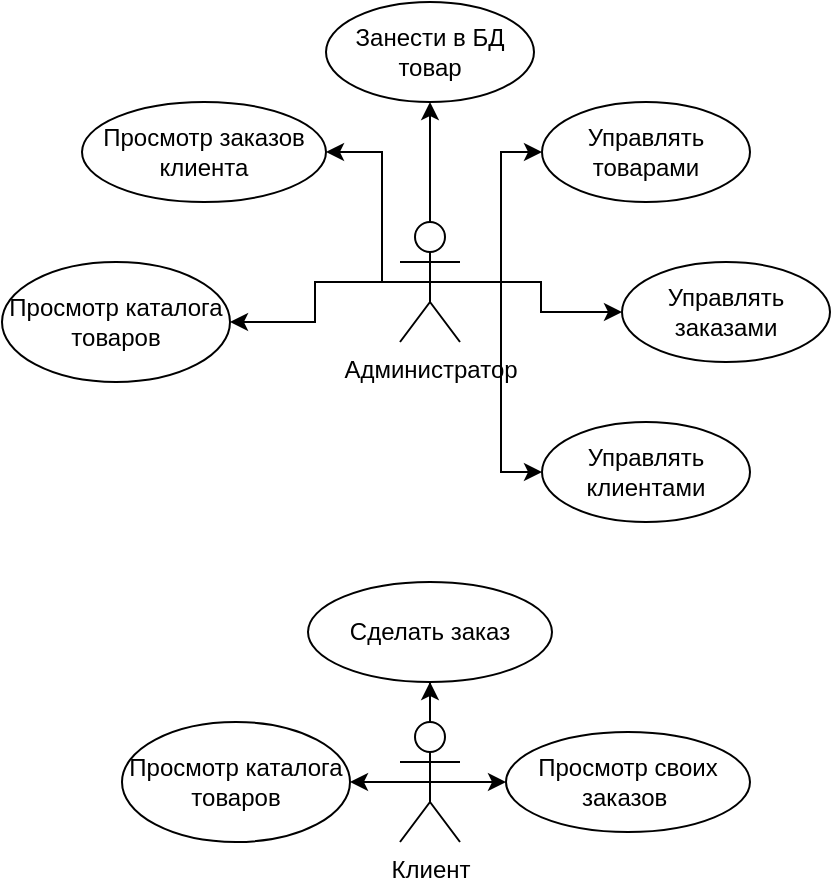 <mxfile version="26.1.1">
  <diagram name="Страница — 1" id="qzByXj-zJfU8EogYbYb1">
    <mxGraphModel dx="1434" dy="791" grid="1" gridSize="10" guides="1" tooltips="1" connect="1" arrows="1" fold="1" page="1" pageScale="1" pageWidth="827" pageHeight="1169" math="0" shadow="0">
      <root>
        <mxCell id="0" />
        <mxCell id="1" parent="0" />
        <mxCell id="dluVh_X-0PwzbDLNedab-12" style="edgeStyle=orthogonalEdgeStyle;rounded=0;orthogonalLoop=1;jettySize=auto;html=1;exitX=0.5;exitY=0.5;exitDx=0;exitDy=0;exitPerimeter=0;entryX=1;entryY=0.5;entryDx=0;entryDy=0;" edge="1" parent="1" source="dluVh_X-0PwzbDLNedab-1" target="dluVh_X-0PwzbDLNedab-9">
          <mxGeometry relative="1" as="geometry">
            <Array as="points">
              <mxPoint x="390" y="230" />
              <mxPoint x="390" y="165" />
            </Array>
          </mxGeometry>
        </mxCell>
        <mxCell id="dluVh_X-0PwzbDLNedab-13" style="edgeStyle=orthogonalEdgeStyle;rounded=0;orthogonalLoop=1;jettySize=auto;html=1;exitX=0.5;exitY=0.5;exitDx=0;exitDy=0;exitPerimeter=0;entryX=1;entryY=0.5;entryDx=0;entryDy=0;" edge="1" parent="1" source="dluVh_X-0PwzbDLNedab-1" target="dluVh_X-0PwzbDLNedab-11">
          <mxGeometry relative="1" as="geometry" />
        </mxCell>
        <mxCell id="dluVh_X-0PwzbDLNedab-14" style="edgeStyle=orthogonalEdgeStyle;rounded=0;orthogonalLoop=1;jettySize=auto;html=1;exitX=0.5;exitY=0.5;exitDx=0;exitDy=0;exitPerimeter=0;entryX=0;entryY=0.5;entryDx=0;entryDy=0;" edge="1" parent="1" source="dluVh_X-0PwzbDLNedab-1" target="dluVh_X-0PwzbDLNedab-7">
          <mxGeometry relative="1" as="geometry" />
        </mxCell>
        <mxCell id="dluVh_X-0PwzbDLNedab-15" style="edgeStyle=orthogonalEdgeStyle;rounded=0;orthogonalLoop=1;jettySize=auto;html=1;exitX=0.5;exitY=0.5;exitDx=0;exitDy=0;exitPerimeter=0;entryX=0;entryY=0.5;entryDx=0;entryDy=0;" edge="1" parent="1" source="dluVh_X-0PwzbDLNedab-1" target="dluVh_X-0PwzbDLNedab-8">
          <mxGeometry relative="1" as="geometry" />
        </mxCell>
        <mxCell id="dluVh_X-0PwzbDLNedab-16" style="edgeStyle=orthogonalEdgeStyle;rounded=0;orthogonalLoop=1;jettySize=auto;html=1;exitX=0.5;exitY=0.5;exitDx=0;exitDy=0;exitPerimeter=0;entryX=0;entryY=0.5;entryDx=0;entryDy=0;" edge="1" parent="1" source="dluVh_X-0PwzbDLNedab-1" target="dluVh_X-0PwzbDLNedab-6">
          <mxGeometry relative="1" as="geometry" />
        </mxCell>
        <mxCell id="dluVh_X-0PwzbDLNedab-17" style="edgeStyle=orthogonalEdgeStyle;rounded=0;orthogonalLoop=1;jettySize=auto;html=1;exitX=0.5;exitY=0.5;exitDx=0;exitDy=0;exitPerimeter=0;entryX=0.5;entryY=1;entryDx=0;entryDy=0;" edge="1" parent="1" source="dluVh_X-0PwzbDLNedab-1" target="dluVh_X-0PwzbDLNedab-5">
          <mxGeometry relative="1" as="geometry" />
        </mxCell>
        <mxCell id="dluVh_X-0PwzbDLNedab-1" value="Администратор" style="shape=umlActor;verticalLabelPosition=bottom;verticalAlign=top;html=1;" vertex="1" parent="1">
          <mxGeometry x="399" y="200" width="30" height="60" as="geometry" />
        </mxCell>
        <mxCell id="dluVh_X-0PwzbDLNedab-21" style="edgeStyle=orthogonalEdgeStyle;rounded=0;orthogonalLoop=1;jettySize=auto;html=1;exitX=0.5;exitY=0.5;exitDx=0;exitDy=0;exitPerimeter=0;" edge="1" parent="1" source="dluVh_X-0PwzbDLNedab-2" target="dluVh_X-0PwzbDLNedab-18">
          <mxGeometry relative="1" as="geometry" />
        </mxCell>
        <mxCell id="dluVh_X-0PwzbDLNedab-22" style="edgeStyle=orthogonalEdgeStyle;rounded=0;orthogonalLoop=1;jettySize=auto;html=1;exitX=0.5;exitY=0.5;exitDx=0;exitDy=0;exitPerimeter=0;entryX=0.5;entryY=1;entryDx=0;entryDy=0;" edge="1" parent="1" source="dluVh_X-0PwzbDLNedab-2" target="dluVh_X-0PwzbDLNedab-20">
          <mxGeometry relative="1" as="geometry" />
        </mxCell>
        <mxCell id="dluVh_X-0PwzbDLNedab-23" style="edgeStyle=orthogonalEdgeStyle;rounded=0;orthogonalLoop=1;jettySize=auto;html=1;exitX=0.5;exitY=0.5;exitDx=0;exitDy=0;exitPerimeter=0;entryX=0;entryY=0.5;entryDx=0;entryDy=0;" edge="1" parent="1" source="dluVh_X-0PwzbDLNedab-2" target="dluVh_X-0PwzbDLNedab-19">
          <mxGeometry relative="1" as="geometry" />
        </mxCell>
        <mxCell id="dluVh_X-0PwzbDLNedab-2" value="Клиент" style="shape=umlActor;verticalLabelPosition=bottom;verticalAlign=top;html=1;" vertex="1" parent="1">
          <mxGeometry x="399" y="450" width="30" height="60" as="geometry" />
        </mxCell>
        <mxCell id="dluVh_X-0PwzbDLNedab-5" value="Занести в БД товар" style="ellipse;whiteSpace=wrap;html=1;" vertex="1" parent="1">
          <mxGeometry x="362" y="90" width="104" height="50" as="geometry" />
        </mxCell>
        <mxCell id="dluVh_X-0PwzbDLNedab-6" value="Управлять товарами" style="ellipse;whiteSpace=wrap;html=1;" vertex="1" parent="1">
          <mxGeometry x="470" y="140" width="104" height="50" as="geometry" />
        </mxCell>
        <mxCell id="dluVh_X-0PwzbDLNedab-7" value="Управлять заказами" style="ellipse;whiteSpace=wrap;html=1;" vertex="1" parent="1">
          <mxGeometry x="510" y="220" width="104" height="50" as="geometry" />
        </mxCell>
        <mxCell id="dluVh_X-0PwzbDLNedab-8" value="Управлять клиентами" style="ellipse;whiteSpace=wrap;html=1;" vertex="1" parent="1">
          <mxGeometry x="470" y="300" width="104" height="50" as="geometry" />
        </mxCell>
        <mxCell id="dluVh_X-0PwzbDLNedab-9" value="Просмотр заказов клиента" style="ellipse;whiteSpace=wrap;html=1;" vertex="1" parent="1">
          <mxGeometry x="240" y="140" width="122" height="50" as="geometry" />
        </mxCell>
        <mxCell id="dluVh_X-0PwzbDLNedab-11" value="Просмотр каталога товаров" style="ellipse;whiteSpace=wrap;html=1;" vertex="1" parent="1">
          <mxGeometry x="200" y="220" width="114" height="60" as="geometry" />
        </mxCell>
        <mxCell id="dluVh_X-0PwzbDLNedab-18" value="Просмотр каталога товаров" style="ellipse;whiteSpace=wrap;html=1;" vertex="1" parent="1">
          <mxGeometry x="260" y="450" width="114" height="60" as="geometry" />
        </mxCell>
        <mxCell id="dluVh_X-0PwzbDLNedab-19" value="Просмотр своих заказов&amp;nbsp;" style="ellipse;whiteSpace=wrap;html=1;" vertex="1" parent="1">
          <mxGeometry x="452" y="455" width="122" height="50" as="geometry" />
        </mxCell>
        <mxCell id="dluVh_X-0PwzbDLNedab-20" value="Сделать заказ" style="ellipse;whiteSpace=wrap;html=1;" vertex="1" parent="1">
          <mxGeometry x="353" y="380" width="122" height="50" as="geometry" />
        </mxCell>
      </root>
    </mxGraphModel>
  </diagram>
</mxfile>
